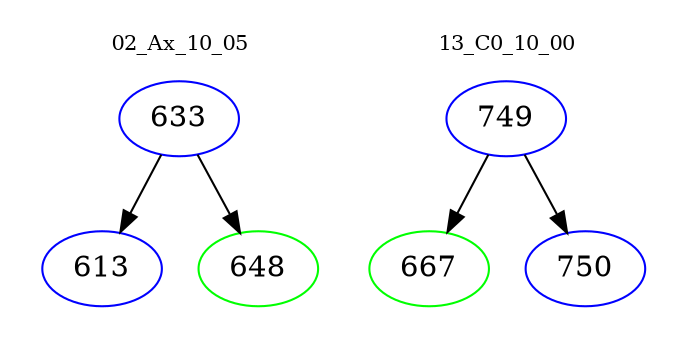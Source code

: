 digraph{
subgraph cluster_0 {
color = white
label = "02_Ax_10_05";
fontsize=10;
T0_633 [label="633", color="blue"]
T0_633 -> T0_613 [color="black"]
T0_613 [label="613", color="blue"]
T0_633 -> T0_648 [color="black"]
T0_648 [label="648", color="green"]
}
subgraph cluster_1 {
color = white
label = "13_C0_10_00";
fontsize=10;
T1_749 [label="749", color="blue"]
T1_749 -> T1_667 [color="black"]
T1_667 [label="667", color="green"]
T1_749 -> T1_750 [color="black"]
T1_750 [label="750", color="blue"]
}
}
